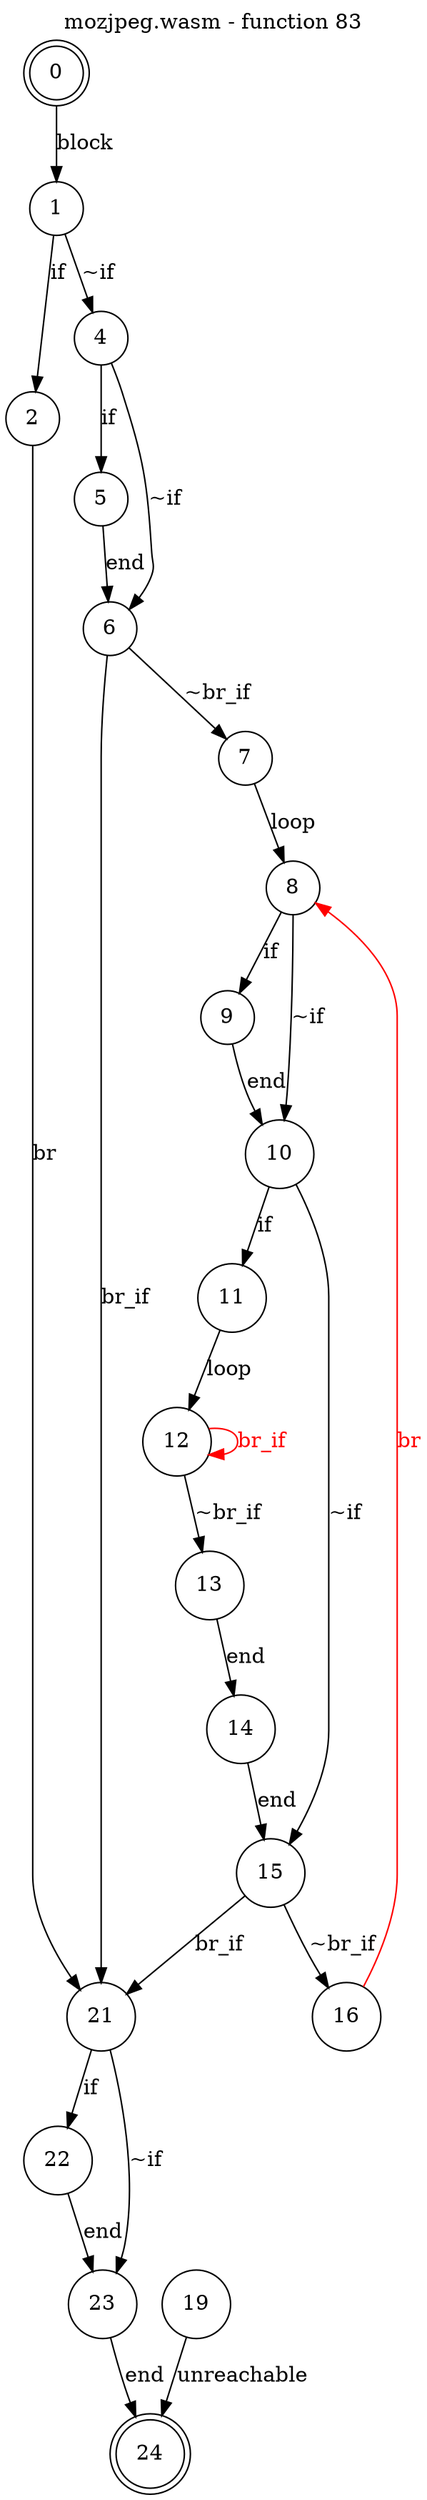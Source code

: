 digraph finite_state_machine {
    label = "mozjpeg.wasm - function 83"
    labelloc =  t
    labelfontsize = 16
    labelfontcolor = black
    labelfontname = "Helvetica"
    node [shape = doublecircle]; 0 24;
    node [shape = circle];
    0 -> 1[label="block"];
    1 -> 2[label="if"];
    1 -> 4[label="~if"];
    2 -> 21[label="br"];
    4 -> 5[label="if"];
    4 -> 6[label="~if"];
    5 -> 6[label="end"];
    6 -> 7[label="~br_if"];
    6 -> 21[label="br_if"];
    7 -> 8[label="loop"];
    8 -> 9[label="if"];
    8 -> 10[label="~if"];
    9 -> 10[label="end"];
    10 -> 11[label="if"];
    10 -> 15[label="~if"];
    11 -> 12[label="loop"];
    12 -> 13[label="~br_if"];
    12 -> 12[color="red" fontcolor="red" label="br_if"];
    13 -> 14[label="end"];
    14 -> 15[label="end"];
    15 -> 16[label="~br_if"];
    15 -> 21[label="br_if"];
    16 -> 8[color="red" fontcolor="red" label="br"];
    19 -> 24[label="unreachable"];
    21 -> 22[label="if"];
    21 -> 23[label="~if"];
    22 -> 23[label="end"];
    23 -> 24[label="end"];
}
